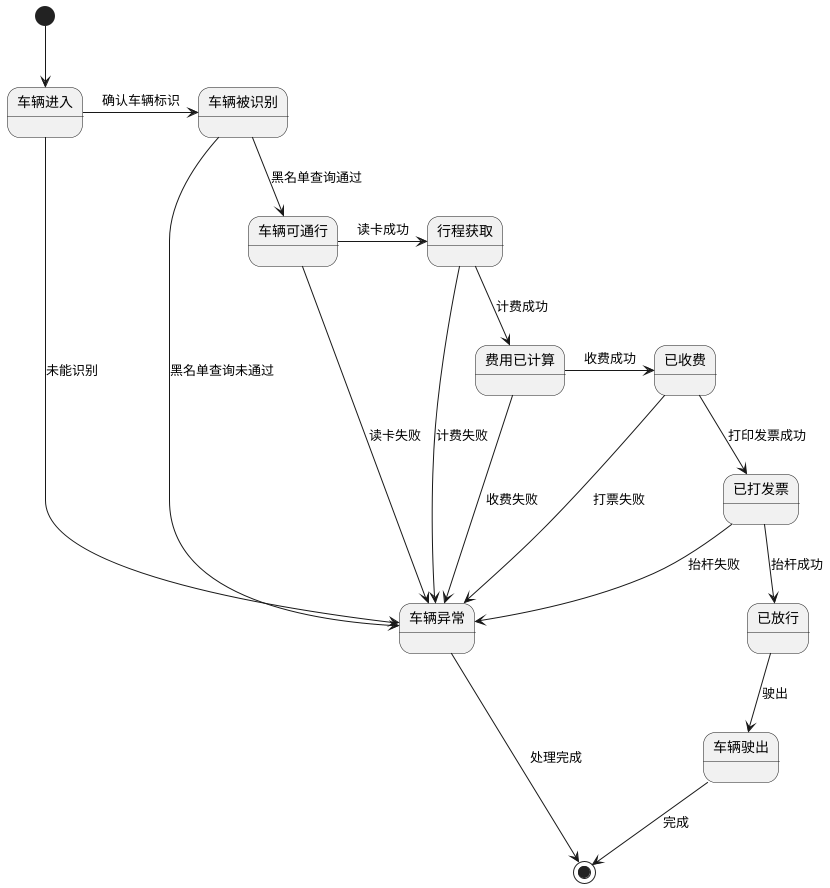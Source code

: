 @startuml mtc-model

[*] --> 车辆进入
车辆进入 -> 车辆被识别 : 确认车辆标识

车辆被识别 --> 车辆可通行 : 黑名单查询通过
车辆被识别 -down-> 车辆异常 : 黑名单查询未通过

车辆可通行 -> 行程获取 : 读卡成功

行程获取 -->  费用已计算 : 计费成功
费用已计算 ->  已收费 : 收费成功
已收费 -down->  已打发票 : 打印发票成功

已打发票 -down->  已放行 : 抬杆成功

已放行 -down-> 车辆驶出 : 驶出

车辆进入 -down-> 车辆异常 : 未能识别
车辆可通行 -down-> 车辆异常 : 读卡失败
行程获取 -down-> 车辆异常 : 计费失败
费用已计算 -down-> 车辆异常 : 收费失败
已收费 -down-> 车辆异常 : 打票失败
已打发票 -down-> 车辆异常 : 抬杆失败

车辆异常 --> [*] : 处理完成
车辆驶出 --> [*] : 完成


@enduml